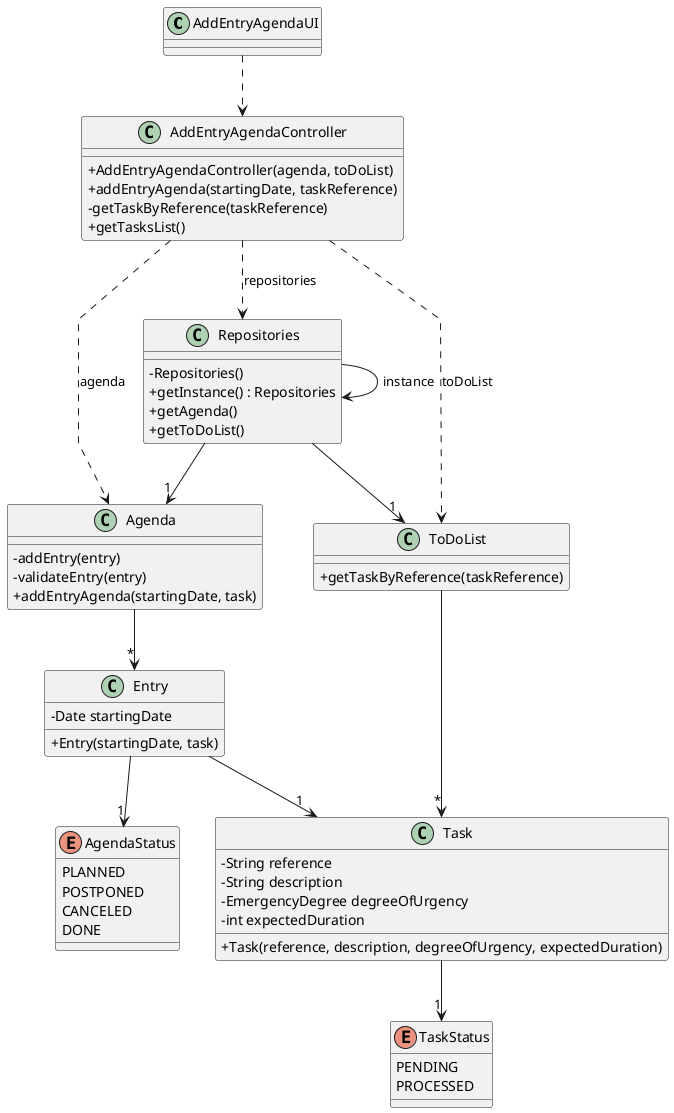 @startuml
'skinparam monochrome true
skinparam packageStyle rectangle
skinparam shadowing false
skinparam linetype polyline
'skinparam linetype orto

skinparam classAttributeIconSize 0

'left to right direction

class AddEntryAgendaUI {
}

class AddEntryAgendaController {
    +AddEntryAgendaController(agenda, toDoList)
    +addEntryAgenda(startingDate, taskReference)
    -getTaskByReference(taskReference)
    +getTasksList()
}

class Agenda {
    -addEntry(entry)
    -validateEntry(entry)
    +addEntryAgenda(startingDate, task)
}

class Entry {
    -Date startingDate
    +Entry(startingDate, task)
}

class ToDoList {
    +getTaskByReference(taskReference)
}

class Task {
    -String reference
    -String description
    -EmergencyDegree degreeOfUrgency
    -int expectedDuration
    +Task(reference, description, degreeOfUrgency, expectedDuration)
}

class Repositories {
    - Repositories()
    + getInstance() : Repositories
    + getAgenda()
    + getToDoList()
}

enum AgendaStatus {
    PLANNED
    POSTPONED
    CANCELED
    DONE
}

enum TaskStatus {
    PENDING
    PROCESSED
}

AddEntryAgendaUI ..> AddEntryAgendaController
AddEntryAgendaController ..> Repositories: repositories
AddEntryAgendaController ..> Agenda: agenda
AddEntryAgendaController ..> ToDoList: toDoList
Repositories --> Repositories: instance
Repositories --> "1" Agenda
Repositories --> "1" ToDoList
Agenda --> "*" Entry
ToDoList --> "*" Task
Entry --> "1" Task
Entry --> "1" AgendaStatus
Task --> "1" TaskStatus

@enduml